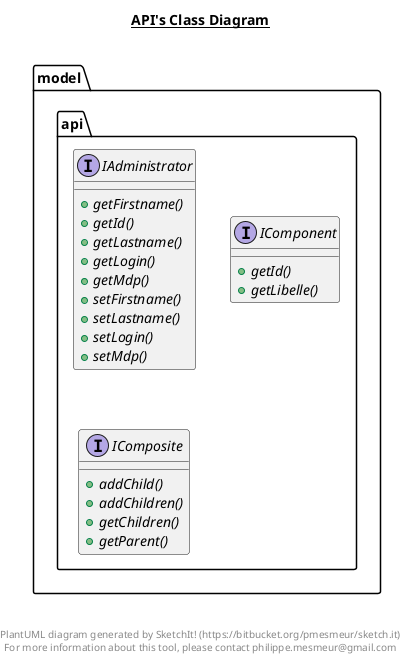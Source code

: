 @startuml

title __API's Class Diagram__\n

  namespace model.api {
    interface model.api.IAdministrator {
        {abstract} + getFirstname()
        {abstract} + getId()
        {abstract} + getLastname()
        {abstract} + getLogin()
        {abstract} + getMdp()
        {abstract} + setFirstname()
        {abstract} + setLastname()
        {abstract} + setLogin()
        {abstract} + setMdp()
    }
  }
  

  namespace model.api {
    interface model.api.IComponent {
        {abstract} + getId()
        {abstract} + getLibelle()
    }
  }
  

  namespace model.api {
    interface model.api.IComposite {
        {abstract} + addChild()
        {abstract} + addChildren()
        {abstract} + getChildren()
        {abstract} + getParent()
    }
  }
  



right footer


PlantUML diagram generated by SketchIt! (https://bitbucket.org/pmesmeur/sketch.it)
For more information about this tool, please contact philippe.mesmeur@gmail.com
endfooter

@enduml
